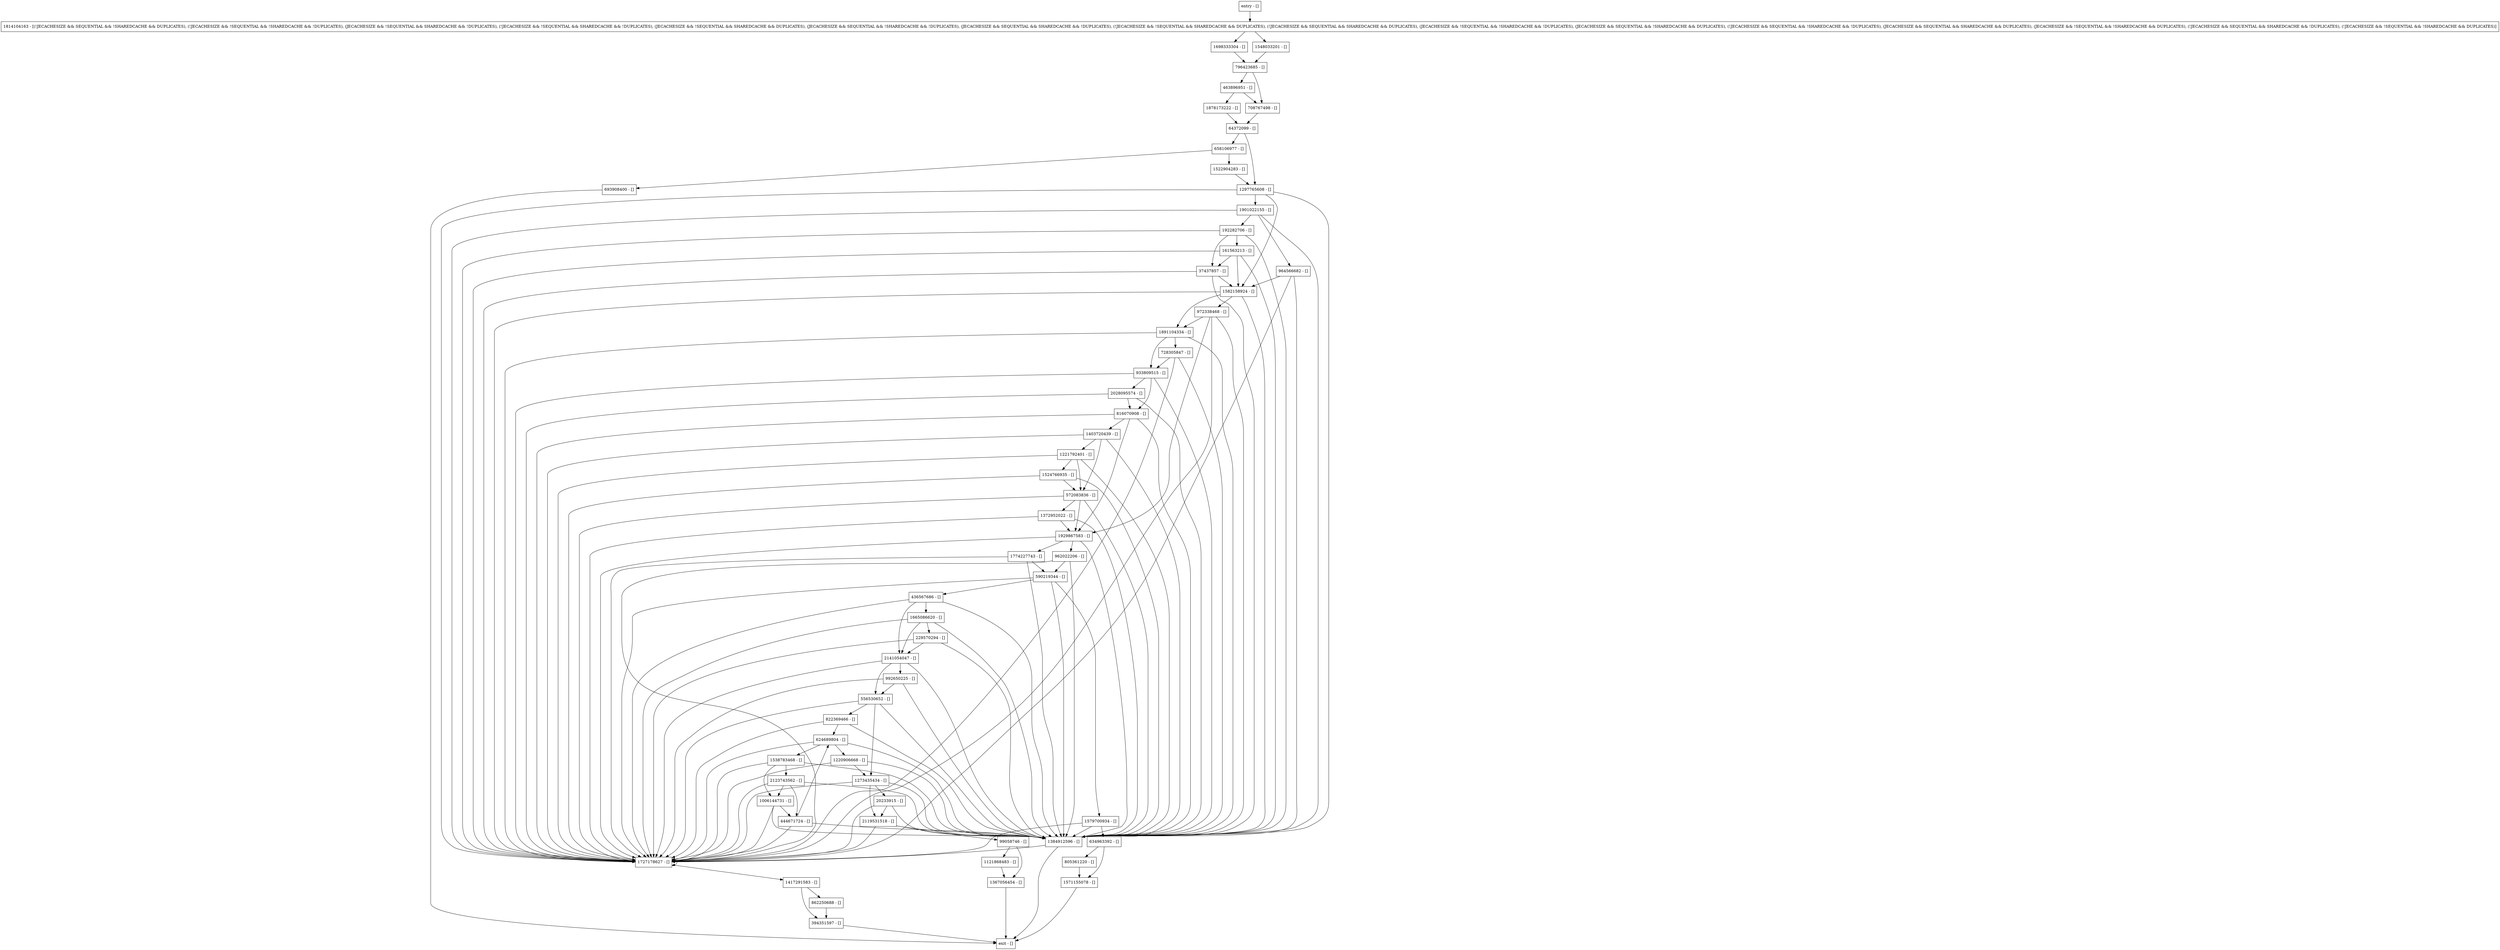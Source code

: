 digraph putNotify {
node [shape=record];
634963392 [label="634963392 - []"];
805361220 [label="805361220 - []"];
693908400 [label="693908400 - []"];
728305847 [label="728305847 - []"];
1384912596 [label="1384912596 - []"];
1571155078 [label="1571155078 - []"];
1665086620 [label="1665086620 - []"];
933809515 [label="933809515 - []"];
1403720439 [label="1403720439 - []"];
1367056454 [label="1367056454 - []"];
1372952022 [label="1372952022 - []"];
1814104163 [label="1814104163 - [(!JECACHESIZE && SEQUENTIAL && !SHAREDCACHE && DUPLICATES), (!JECACHESIZE && !SEQUENTIAL && !SHAREDCACHE && !DUPLICATES), (JECACHESIZE && !SEQUENTIAL && SHAREDCACHE && !DUPLICATES), (!JECACHESIZE && !SEQUENTIAL && SHAREDCACHE && !DUPLICATES), (JECACHESIZE && !SEQUENTIAL && SHAREDCACHE && DUPLICATES), (JECACHESIZE && SEQUENTIAL && !SHAREDCACHE && !DUPLICATES), (JECACHESIZE && SEQUENTIAL && SHAREDCACHE && !DUPLICATES), (!JECACHESIZE && !SEQUENTIAL && SHAREDCACHE && DUPLICATES), (!JECACHESIZE && SEQUENTIAL && SHAREDCACHE && DUPLICATES), (JECACHESIZE && !SEQUENTIAL && !SHAREDCACHE && !DUPLICATES), (JECACHESIZE && SEQUENTIAL && !SHAREDCACHE && DUPLICATES), (!JECACHESIZE && SEQUENTIAL && !SHAREDCACHE && !DUPLICATES), (JECACHESIZE && SEQUENTIAL && SHAREDCACHE && DUPLICATES), (JECACHESIZE && !SEQUENTIAL && !SHAREDCACHE && DUPLICATES), (!JECACHESIZE && SEQUENTIAL && SHAREDCACHE && !DUPLICATES), (!JECACHESIZE && !SEQUENTIAL && !SHAREDCACHE && DUPLICATES)]"];
624689804 [label="624689804 - []"];
394351597 [label="394351597 - []"];
2123743562 [label="2123743562 - []"];
1698333304 [label="1698333304 - []"];
2028095574 [label="2028095574 - []"];
161563213 [label="161563213 - []"];
2141054047 [label="2141054047 - []"];
1929867583 [label="1929867583 - []"];
entry [label="entry - []"];
exit [label="exit - []"];
99058746 [label="99058746 - []"];
1417291583 [label="1417291583 - []"];
1121868483 [label="1121868483 - []"];
436567686 [label="436567686 - []"];
1221792401 [label="1221792401 - []"];
796423685 [label="796423685 - []"];
962022206 [label="962022206 - []"];
1878173222 [label="1878173222 - []"];
1524766935 [label="1524766935 - []"];
1582158924 [label="1582158924 - []"];
964566682 [label="964566682 - []"];
37437857 [label="37437857 - []"];
229570294 [label="229570294 - []"];
1006144731 [label="1006144731 - []"];
20233915 [label="20233915 - []"];
1522904283 [label="1522904283 - []"];
816070908 [label="816070908 - []"];
658106977 [label="658106977 - []"];
463896951 [label="463896951 - []"];
1901022155 [label="1901022155 - []"];
1727178627 [label="1727178627 - []"];
992650225 [label="992650225 - []"];
1548033201 [label="1548033201 - []"];
64372099 [label="64372099 - []"];
192282706 [label="192282706 - []"];
1891104334 [label="1891104334 - []"];
708767498 [label="708767498 - []"];
1220906668 [label="1220906668 - []"];
1774227743 [label="1774227743 - []"];
1273435434 [label="1273435434 - []"];
822369466 [label="822369466 - []"];
2119531518 [label="2119531518 - []"];
1297765608 [label="1297765608 - []"];
444671724 [label="444671724 - []"];
972338468 [label="972338468 - []"];
1538783468 [label="1538783468 - []"];
572083836 [label="572083836 - []"];
556530652 [label="556530652 - []"];
1579700934 [label="1579700934 - []"];
590219344 [label="590219344 - []"];
862250688 [label="862250688 - []"];
entry;
exit;
634963392 -> 1571155078;
634963392 -> 805361220;
805361220 -> 1571155078;
693908400 -> exit;
728305847 -> 1384912596;
728305847 -> 933809515;
728305847 -> 1727178627;
1384912596 -> exit;
1384912596 -> 1727178627;
1571155078 -> exit;
1665086620 -> 229570294;
1665086620 -> 1384912596;
1665086620 -> 1727178627;
1665086620 -> 2141054047;
933809515 -> 1384912596;
933809515 -> 2028095574;
933809515 -> 1727178627;
933809515 -> 816070908;
1403720439 -> 1384912596;
1403720439 -> 1727178627;
1403720439 -> 572083836;
1403720439 -> 1221792401;
1367056454 -> exit;
1372952022 -> 1384912596;
1372952022 -> 1727178627;
1372952022 -> 1929867583;
1814104163 -> 1698333304;
1814104163 -> 1548033201;
624689804 -> 1384912596;
624689804 -> 1727178627;
624689804 -> 1538783468;
624689804 -> 1220906668;
394351597 -> exit;
2123743562 -> 1384912596;
2123743562 -> 444671724;
2123743562 -> 1006144731;
2123743562 -> 1727178627;
1698333304 -> 796423685;
2028095574 -> 1384912596;
2028095574 -> 1727178627;
2028095574 -> 816070908;
161563213 -> 1582158924;
161563213 -> 37437857;
161563213 -> 1384912596;
161563213 -> 1727178627;
2141054047 -> 1384912596;
2141054047 -> 1727178627;
2141054047 -> 992650225;
2141054047 -> 556530652;
1929867583 -> 1774227743;
1929867583 -> 1384912596;
1929867583 -> 1727178627;
1929867583 -> 962022206;
entry -> 1814104163;
99058746 -> 1121868483;
99058746 -> 1367056454;
1417291583 -> 394351597;
1417291583 -> 862250688;
1121868483 -> 1367056454;
436567686 -> 1384912596;
436567686 -> 1665086620;
436567686 -> 1727178627;
436567686 -> 2141054047;
1221792401 -> 1384912596;
1221792401 -> 1727178627;
1221792401 -> 572083836;
1221792401 -> 1524766935;
796423685 -> 708767498;
796423685 -> 463896951;
962022206 -> 1384912596;
962022206 -> 1727178627;
962022206 -> 590219344;
1878173222 -> 64372099;
1524766935 -> 1384912596;
1524766935 -> 1727178627;
1524766935 -> 572083836;
1582158924 -> 1384912596;
1582158924 -> 1727178627;
1582158924 -> 972338468;
1582158924 -> 1891104334;
964566682 -> 1582158924;
964566682 -> 1384912596;
964566682 -> 1727178627;
37437857 -> 1582158924;
37437857 -> 1384912596;
37437857 -> 1727178627;
229570294 -> 1384912596;
229570294 -> 1727178627;
229570294 -> 2141054047;
1006144731 -> 1384912596;
1006144731 -> 444671724;
1006144731 -> 1727178627;
20233915 -> 1384912596;
20233915 -> 2119531518;
20233915 -> 1727178627;
1522904283 -> 1297765608;
816070908 -> 1384912596;
816070908 -> 1403720439;
816070908 -> 1727178627;
816070908 -> 1929867583;
658106977 -> 693908400;
658106977 -> 1522904283;
463896951 -> 708767498;
463896951 -> 1878173222;
1901022155 -> 964566682;
1901022155 -> 1384912596;
1901022155 -> 1727178627;
1901022155 -> 192282706;
1727178627 -> 1727178627;
1727178627 -> 1417291583;
992650225 -> 1384912596;
992650225 -> 1727178627;
992650225 -> 556530652;
1548033201 -> 796423685;
64372099 -> 1297765608;
64372099 -> 658106977;
192282706 -> 37437857;
192282706 -> 1384912596;
192282706 -> 161563213;
192282706 -> 1727178627;
1891104334 -> 728305847;
1891104334 -> 1384912596;
1891104334 -> 933809515;
1891104334 -> 1727178627;
708767498 -> 64372099;
1220906668 -> 1273435434;
1220906668 -> 1384912596;
1220906668 -> 1727178627;
1774227743 -> 1384912596;
1774227743 -> 1727178627;
1774227743 -> 590219344;
1273435434 -> 1384912596;
1273435434 -> 2119531518;
1273435434 -> 1727178627;
1273435434 -> 20233915;
822369466 -> 1384912596;
822369466 -> 1727178627;
822369466 -> 624689804;
2119531518 -> 1384912596;
2119531518 -> 99058746;
2119531518 -> 1727178627;
1297765608 -> 1582158924;
1297765608 -> 1384912596;
1297765608 -> 1727178627;
1297765608 -> 1901022155;
444671724 -> 1384912596;
444671724 -> 1727178627;
444671724 -> 624689804;
972338468 -> 1384912596;
972338468 -> 1727178627;
972338468 -> 1891104334;
972338468 -> 1929867583;
1538783468 -> 2123743562;
1538783468 -> 1384912596;
1538783468 -> 1006144731;
1538783468 -> 1727178627;
572083836 -> 1384912596;
572083836 -> 1727178627;
572083836 -> 1372952022;
572083836 -> 1929867583;
556530652 -> 1273435434;
556530652 -> 1384912596;
556530652 -> 822369466;
556530652 -> 1727178627;
1579700934 -> 1384912596;
1579700934 -> 1727178627;
1579700934 -> 634963392;
590219344 -> 1384912596;
590219344 -> 436567686;
590219344 -> 1727178627;
590219344 -> 1579700934;
862250688 -> 394351597;
}
